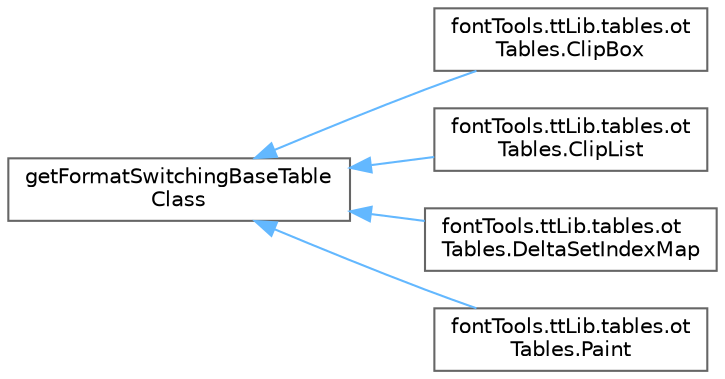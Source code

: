 digraph "Graphical Class Hierarchy"
{
 // LATEX_PDF_SIZE
  bgcolor="transparent";
  edge [fontname=Helvetica,fontsize=10,labelfontname=Helvetica,labelfontsize=10];
  node [fontname=Helvetica,fontsize=10,shape=box,height=0.2,width=0.4];
  rankdir="LR";
  Node0 [id="Node000000",label="getFormatSwitchingBaseTable\lClass",height=0.2,width=0.4,color="grey40", fillcolor="white", style="filled",URL="$d0/d31/classgetFormatSwitchingBaseTableClass.html",tooltip=" "];
  Node0 -> Node1 [id="edge3465_Node000000_Node000001",dir="back",color="steelblue1",style="solid",tooltip=" "];
  Node1 [id="Node000001",label="fontTools.ttLib.tables.ot\lTables.ClipBox",height=0.2,width=0.4,color="grey40", fillcolor="white", style="filled",URL="$df/d21/classfontTools_1_1ttLib_1_1tables_1_1otTables_1_1ClipBox.html",tooltip=" "];
  Node0 -> Node2 [id="edge3466_Node000000_Node000002",dir="back",color="steelblue1",style="solid",tooltip=" "];
  Node2 [id="Node000002",label="fontTools.ttLib.tables.ot\lTables.ClipList",height=0.2,width=0.4,color="grey40", fillcolor="white", style="filled",URL="$d4/d01/classfontTools_1_1ttLib_1_1tables_1_1otTables_1_1ClipList.html",tooltip=" "];
  Node0 -> Node3 [id="edge3467_Node000000_Node000003",dir="back",color="steelblue1",style="solid",tooltip=" "];
  Node3 [id="Node000003",label="fontTools.ttLib.tables.ot\lTables.DeltaSetIndexMap",height=0.2,width=0.4,color="grey40", fillcolor="white", style="filled",URL="$dc/de8/classfontTools_1_1ttLib_1_1tables_1_1otTables_1_1DeltaSetIndexMap.html",tooltip=" "];
  Node0 -> Node4 [id="edge3468_Node000000_Node000004",dir="back",color="steelblue1",style="solid",tooltip=" "];
  Node4 [id="Node000004",label="fontTools.ttLib.tables.ot\lTables.Paint",height=0.2,width=0.4,color="grey40", fillcolor="white", style="filled",URL="$db/d66/classfontTools_1_1ttLib_1_1tables_1_1otTables_1_1Paint.html",tooltip=" "];
}

